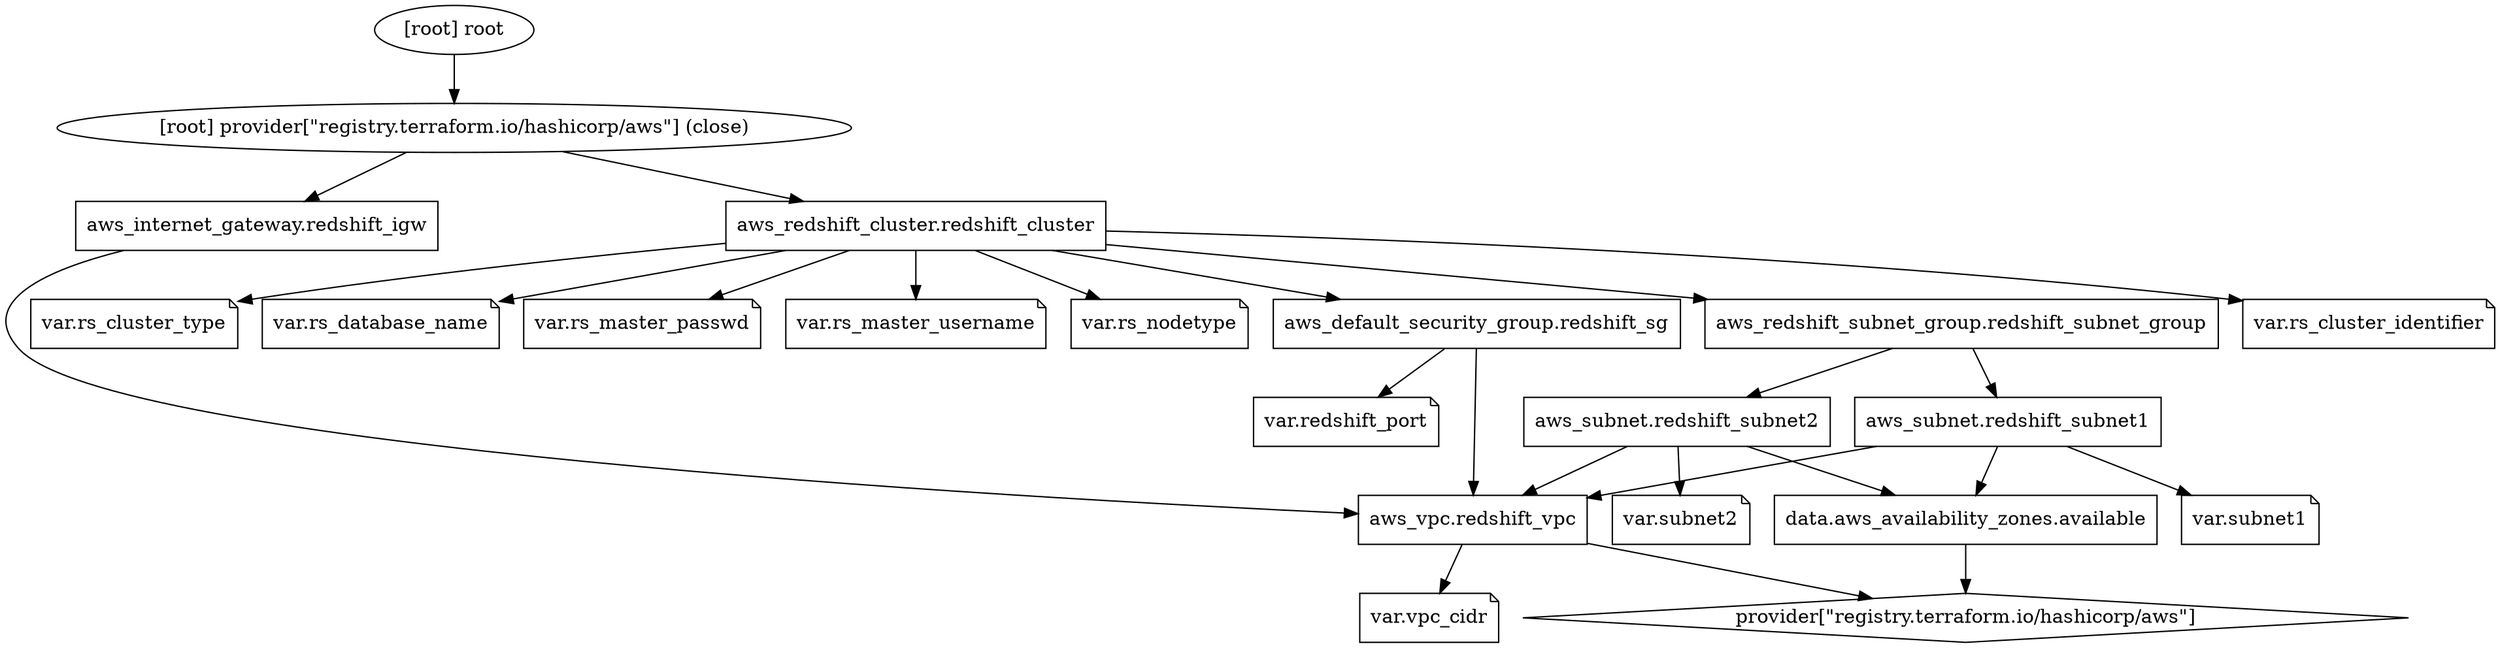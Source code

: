 digraph {
	compound = "true"
	newrank = "true"
	subgraph "root" {
		"[root] aws_default_security_group.redshift_sg (expand)" [label = "aws_default_security_group.redshift_sg", shape = "box"]
		"[root] aws_internet_gateway.redshift_igw (expand)" [label = "aws_internet_gateway.redshift_igw", shape = "box"]
		"[root] aws_redshift_cluster.redshift_cluster (expand)" [label = "aws_redshift_cluster.redshift_cluster", shape = "box"]
		"[root] aws_redshift_subnet_group.redshift_subnet_group (expand)" [label = "aws_redshift_subnet_group.redshift_subnet_group", shape = "box"]
		"[root] aws_subnet.redshift_subnet1 (expand)" [label = "aws_subnet.redshift_subnet1", shape = "box"]
		"[root] aws_subnet.redshift_subnet2 (expand)" [label = "aws_subnet.redshift_subnet2", shape = "box"]
		"[root] aws_vpc.redshift_vpc (expand)" [label = "aws_vpc.redshift_vpc", shape = "box"]
		"[root] data.aws_availability_zones.available (expand)" [label = "data.aws_availability_zones.available", shape = "box"]
		"[root] provider[\"registry.terraform.io/hashicorp/aws\"]" [label = "provider[\"registry.terraform.io/hashicorp/aws\"]", shape = "diamond"]
		"[root] var.redshift_port" [label = "var.redshift_port", shape = "note"]
		"[root] var.rs_cluster_identifier" [label = "var.rs_cluster_identifier", shape = "note"]
		"[root] var.rs_cluster_type" [label = "var.rs_cluster_type", shape = "note"]
		"[root] var.rs_database_name" [label = "var.rs_database_name", shape = "note"]
		"[root] var.rs_master_passwd" [label = "var.rs_master_passwd", shape = "note"]
		"[root] var.rs_master_username" [label = "var.rs_master_username", shape = "note"]
		"[root] var.rs_nodetype" [label = "var.rs_nodetype", shape = "note"]
		"[root] var.subnet1" [label = "var.subnet1", shape = "note"]
		"[root] var.subnet2" [label = "var.subnet2", shape = "note"]
		"[root] var.vpc_cidr" [label = "var.vpc_cidr", shape = "note"]
		"[root] aws_default_security_group.redshift_sg (expand)" -> "[root] aws_vpc.redshift_vpc (expand)"
		"[root] aws_default_security_group.redshift_sg (expand)" -> "[root] var.redshift_port"
		"[root] aws_internet_gateway.redshift_igw (expand)" -> "[root] aws_vpc.redshift_vpc (expand)"
		"[root] aws_redshift_cluster.redshift_cluster (expand)" -> "[root] aws_default_security_group.redshift_sg (expand)"
		"[root] aws_redshift_cluster.redshift_cluster (expand)" -> "[root] aws_redshift_subnet_group.redshift_subnet_group (expand)"
		"[root] aws_redshift_cluster.redshift_cluster (expand)" -> "[root] var.rs_cluster_identifier"
		"[root] aws_redshift_cluster.redshift_cluster (expand)" -> "[root] var.rs_cluster_type"
		"[root] aws_redshift_cluster.redshift_cluster (expand)" -> "[root] var.rs_database_name"
		"[root] aws_redshift_cluster.redshift_cluster (expand)" -> "[root] var.rs_master_passwd"
		"[root] aws_redshift_cluster.redshift_cluster (expand)" -> "[root] var.rs_master_username"
		"[root] aws_redshift_cluster.redshift_cluster (expand)" -> "[root] var.rs_nodetype"
		"[root] aws_redshift_subnet_group.redshift_subnet_group (expand)" -> "[root] aws_subnet.redshift_subnet1 (expand)"
		"[root] aws_redshift_subnet_group.redshift_subnet_group (expand)" -> "[root] aws_subnet.redshift_subnet2 (expand)"
		"[root] aws_subnet.redshift_subnet1 (expand)" -> "[root] aws_vpc.redshift_vpc (expand)"
		"[root] aws_subnet.redshift_subnet1 (expand)" -> "[root] data.aws_availability_zones.available (expand)"
		"[root] aws_subnet.redshift_subnet1 (expand)" -> "[root] var.subnet1"
		"[root] aws_subnet.redshift_subnet2 (expand)" -> "[root] aws_vpc.redshift_vpc (expand)"
		"[root] aws_subnet.redshift_subnet2 (expand)" -> "[root] data.aws_availability_zones.available (expand)"
		"[root] aws_subnet.redshift_subnet2 (expand)" -> "[root] var.subnet2"
		"[root] aws_vpc.redshift_vpc (expand)" -> "[root] provider[\"registry.terraform.io/hashicorp/aws\"]"
		"[root] aws_vpc.redshift_vpc (expand)" -> "[root] var.vpc_cidr"
		"[root] data.aws_availability_zones.available (expand)" -> "[root] provider[\"registry.terraform.io/hashicorp/aws\"]"
		"[root] provider[\"registry.terraform.io/hashicorp/aws\"] (close)" -> "[root] aws_internet_gateway.redshift_igw (expand)"
		"[root] provider[\"registry.terraform.io/hashicorp/aws\"] (close)" -> "[root] aws_redshift_cluster.redshift_cluster (expand)"
		"[root] root" -> "[root] provider[\"registry.terraform.io/hashicorp/aws\"] (close)"
	}
}


